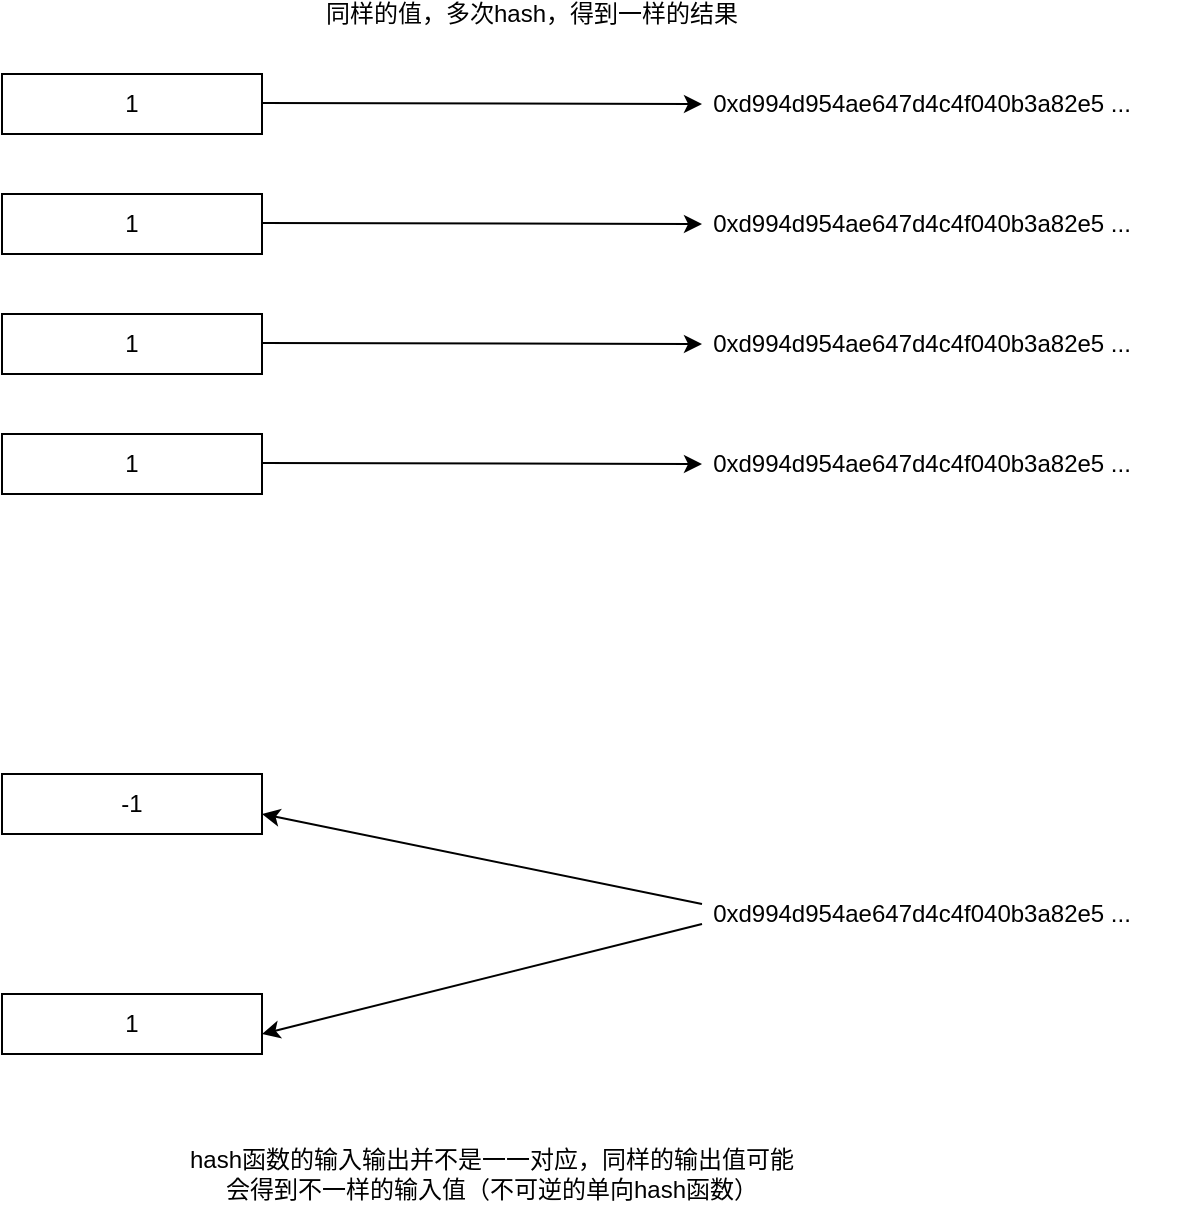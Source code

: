 <mxfile version="19.0.2" type="github">
  <diagram id="IU3W_bmJfKInJpm-Glce" name="Page-1">
    <mxGraphModel dx="1426" dy="794" grid="1" gridSize="10" guides="1" tooltips="1" connect="1" arrows="1" fold="1" page="1" pageScale="1" pageWidth="850" pageHeight="1100" math="0" shadow="0">
      <root>
        <mxCell id="0" />
        <mxCell id="1" parent="0" />
        <mxCell id="DobynAos5C3Ud2CTPSRW-1" value="1" style="rounded=0;whiteSpace=wrap;html=1;" vertex="1" parent="1">
          <mxGeometry x="90" y="250" width="130" height="30" as="geometry" />
        </mxCell>
        <mxCell id="DobynAos5C3Ud2CTPSRW-10" value="" style="endArrow=classic;html=1;rounded=0;" edge="1" parent="1">
          <mxGeometry width="50" height="50" relative="1" as="geometry">
            <mxPoint x="220" y="264.5" as="sourcePoint" />
            <mxPoint x="440" y="265" as="targetPoint" />
          </mxGeometry>
        </mxCell>
        <mxCell id="DobynAos5C3Ud2CTPSRW-11" value="0xd994d954ae647d4c4f040b3a82e5 ..." style="text;html=1;strokeColor=none;fillColor=none;align=center;verticalAlign=middle;whiteSpace=wrap;rounded=0;" vertex="1" parent="1">
          <mxGeometry x="410" y="250" width="280" height="30" as="geometry" />
        </mxCell>
        <mxCell id="DobynAos5C3Ud2CTPSRW-12" value="1" style="rounded=0;whiteSpace=wrap;html=1;" vertex="1" parent="1">
          <mxGeometry x="90" y="310" width="130" height="30" as="geometry" />
        </mxCell>
        <mxCell id="DobynAos5C3Ud2CTPSRW-13" value="" style="endArrow=classic;html=1;rounded=0;" edge="1" parent="1">
          <mxGeometry width="50" height="50" relative="1" as="geometry">
            <mxPoint x="220" y="324.5" as="sourcePoint" />
            <mxPoint x="440" y="325" as="targetPoint" />
          </mxGeometry>
        </mxCell>
        <mxCell id="DobynAos5C3Ud2CTPSRW-14" value="0xd994d954ae647d4c4f040b3a82e5 ..." style="text;html=1;strokeColor=none;fillColor=none;align=center;verticalAlign=middle;whiteSpace=wrap;rounded=0;" vertex="1" parent="1">
          <mxGeometry x="410" y="310" width="280" height="30" as="geometry" />
        </mxCell>
        <mxCell id="DobynAos5C3Ud2CTPSRW-19" value="1" style="rounded=0;whiteSpace=wrap;html=1;" vertex="1" parent="1">
          <mxGeometry x="90" y="370" width="130" height="30" as="geometry" />
        </mxCell>
        <mxCell id="DobynAos5C3Ud2CTPSRW-20" value="" style="endArrow=classic;html=1;rounded=0;" edge="1" parent="1">
          <mxGeometry width="50" height="50" relative="1" as="geometry">
            <mxPoint x="220" y="384.5" as="sourcePoint" />
            <mxPoint x="440" y="385" as="targetPoint" />
          </mxGeometry>
        </mxCell>
        <mxCell id="DobynAos5C3Ud2CTPSRW-21" value="1" style="rounded=0;whiteSpace=wrap;html=1;" vertex="1" parent="1">
          <mxGeometry x="90" y="430" width="130" height="30" as="geometry" />
        </mxCell>
        <mxCell id="DobynAos5C3Ud2CTPSRW-22" value="" style="endArrow=classic;html=1;rounded=0;" edge="1" parent="1">
          <mxGeometry width="50" height="50" relative="1" as="geometry">
            <mxPoint x="220" y="444.5" as="sourcePoint" />
            <mxPoint x="440" y="445" as="targetPoint" />
          </mxGeometry>
        </mxCell>
        <mxCell id="DobynAos5C3Ud2CTPSRW-23" value="0xd994d954ae647d4c4f040b3a82e5 ..." style="text;html=1;strokeColor=none;fillColor=none;align=center;verticalAlign=middle;whiteSpace=wrap;rounded=0;" vertex="1" parent="1">
          <mxGeometry x="410" y="370" width="280" height="30" as="geometry" />
        </mxCell>
        <mxCell id="DobynAos5C3Ud2CTPSRW-24" value="0xd994d954ae647d4c4f040b3a82e5 ..." style="text;html=1;strokeColor=none;fillColor=none;align=center;verticalAlign=middle;whiteSpace=wrap;rounded=0;" vertex="1" parent="1">
          <mxGeometry x="410" y="430" width="280" height="30" as="geometry" />
        </mxCell>
        <mxCell id="DobynAos5C3Ud2CTPSRW-25" value="同样的值，多次hash，得到一样的结果" style="text;html=1;strokeColor=none;fillColor=none;align=center;verticalAlign=middle;whiteSpace=wrap;rounded=0;" vertex="1" parent="1">
          <mxGeometry x="220" y="220" width="270" as="geometry" />
        </mxCell>
        <mxCell id="DobynAos5C3Ud2CTPSRW-26" value="0xd994d954ae647d4c4f040b3a82e5 ..." style="text;html=1;strokeColor=none;fillColor=none;align=center;verticalAlign=middle;whiteSpace=wrap;rounded=0;" vertex="1" parent="1">
          <mxGeometry x="440" y="660" width="220" height="20" as="geometry" />
        </mxCell>
        <mxCell id="DobynAos5C3Ud2CTPSRW-27" value="-1" style="rounded=0;whiteSpace=wrap;html=1;" vertex="1" parent="1">
          <mxGeometry x="90" y="600" width="130" height="30" as="geometry" />
        </mxCell>
        <mxCell id="DobynAos5C3Ud2CTPSRW-28" value="1" style="rounded=0;whiteSpace=wrap;html=1;" vertex="1" parent="1">
          <mxGeometry x="90" y="710" width="130" height="30" as="geometry" />
        </mxCell>
        <mxCell id="DobynAos5C3Ud2CTPSRW-29" value="" style="endArrow=classic;html=1;rounded=0;exitX=0;exitY=0.25;exitDx=0;exitDy=0;" edge="1" parent="1" source="DobynAos5C3Ud2CTPSRW-26">
          <mxGeometry width="50" height="50" relative="1" as="geometry">
            <mxPoint x="390" y="680" as="sourcePoint" />
            <mxPoint x="220" y="620" as="targetPoint" />
          </mxGeometry>
        </mxCell>
        <mxCell id="DobynAos5C3Ud2CTPSRW-30" value="" style="endArrow=classic;html=1;rounded=0;exitX=0;exitY=0.75;exitDx=0;exitDy=0;" edge="1" parent="1" source="DobynAos5C3Ud2CTPSRW-26">
          <mxGeometry width="50" height="50" relative="1" as="geometry">
            <mxPoint x="425" y="690" as="sourcePoint" />
            <mxPoint x="220" y="730" as="targetPoint" />
          </mxGeometry>
        </mxCell>
        <mxCell id="DobynAos5C3Ud2CTPSRW-31" value="hash函数的输入输出并不是一一对应，同样的输出值可能会得到不一样的输入值（不可逆的单向hash函数）" style="text;html=1;strokeColor=none;fillColor=none;align=center;verticalAlign=middle;whiteSpace=wrap;rounded=0;" vertex="1" parent="1">
          <mxGeometry x="180" y="780" width="310" height="40" as="geometry" />
        </mxCell>
      </root>
    </mxGraphModel>
  </diagram>
</mxfile>
